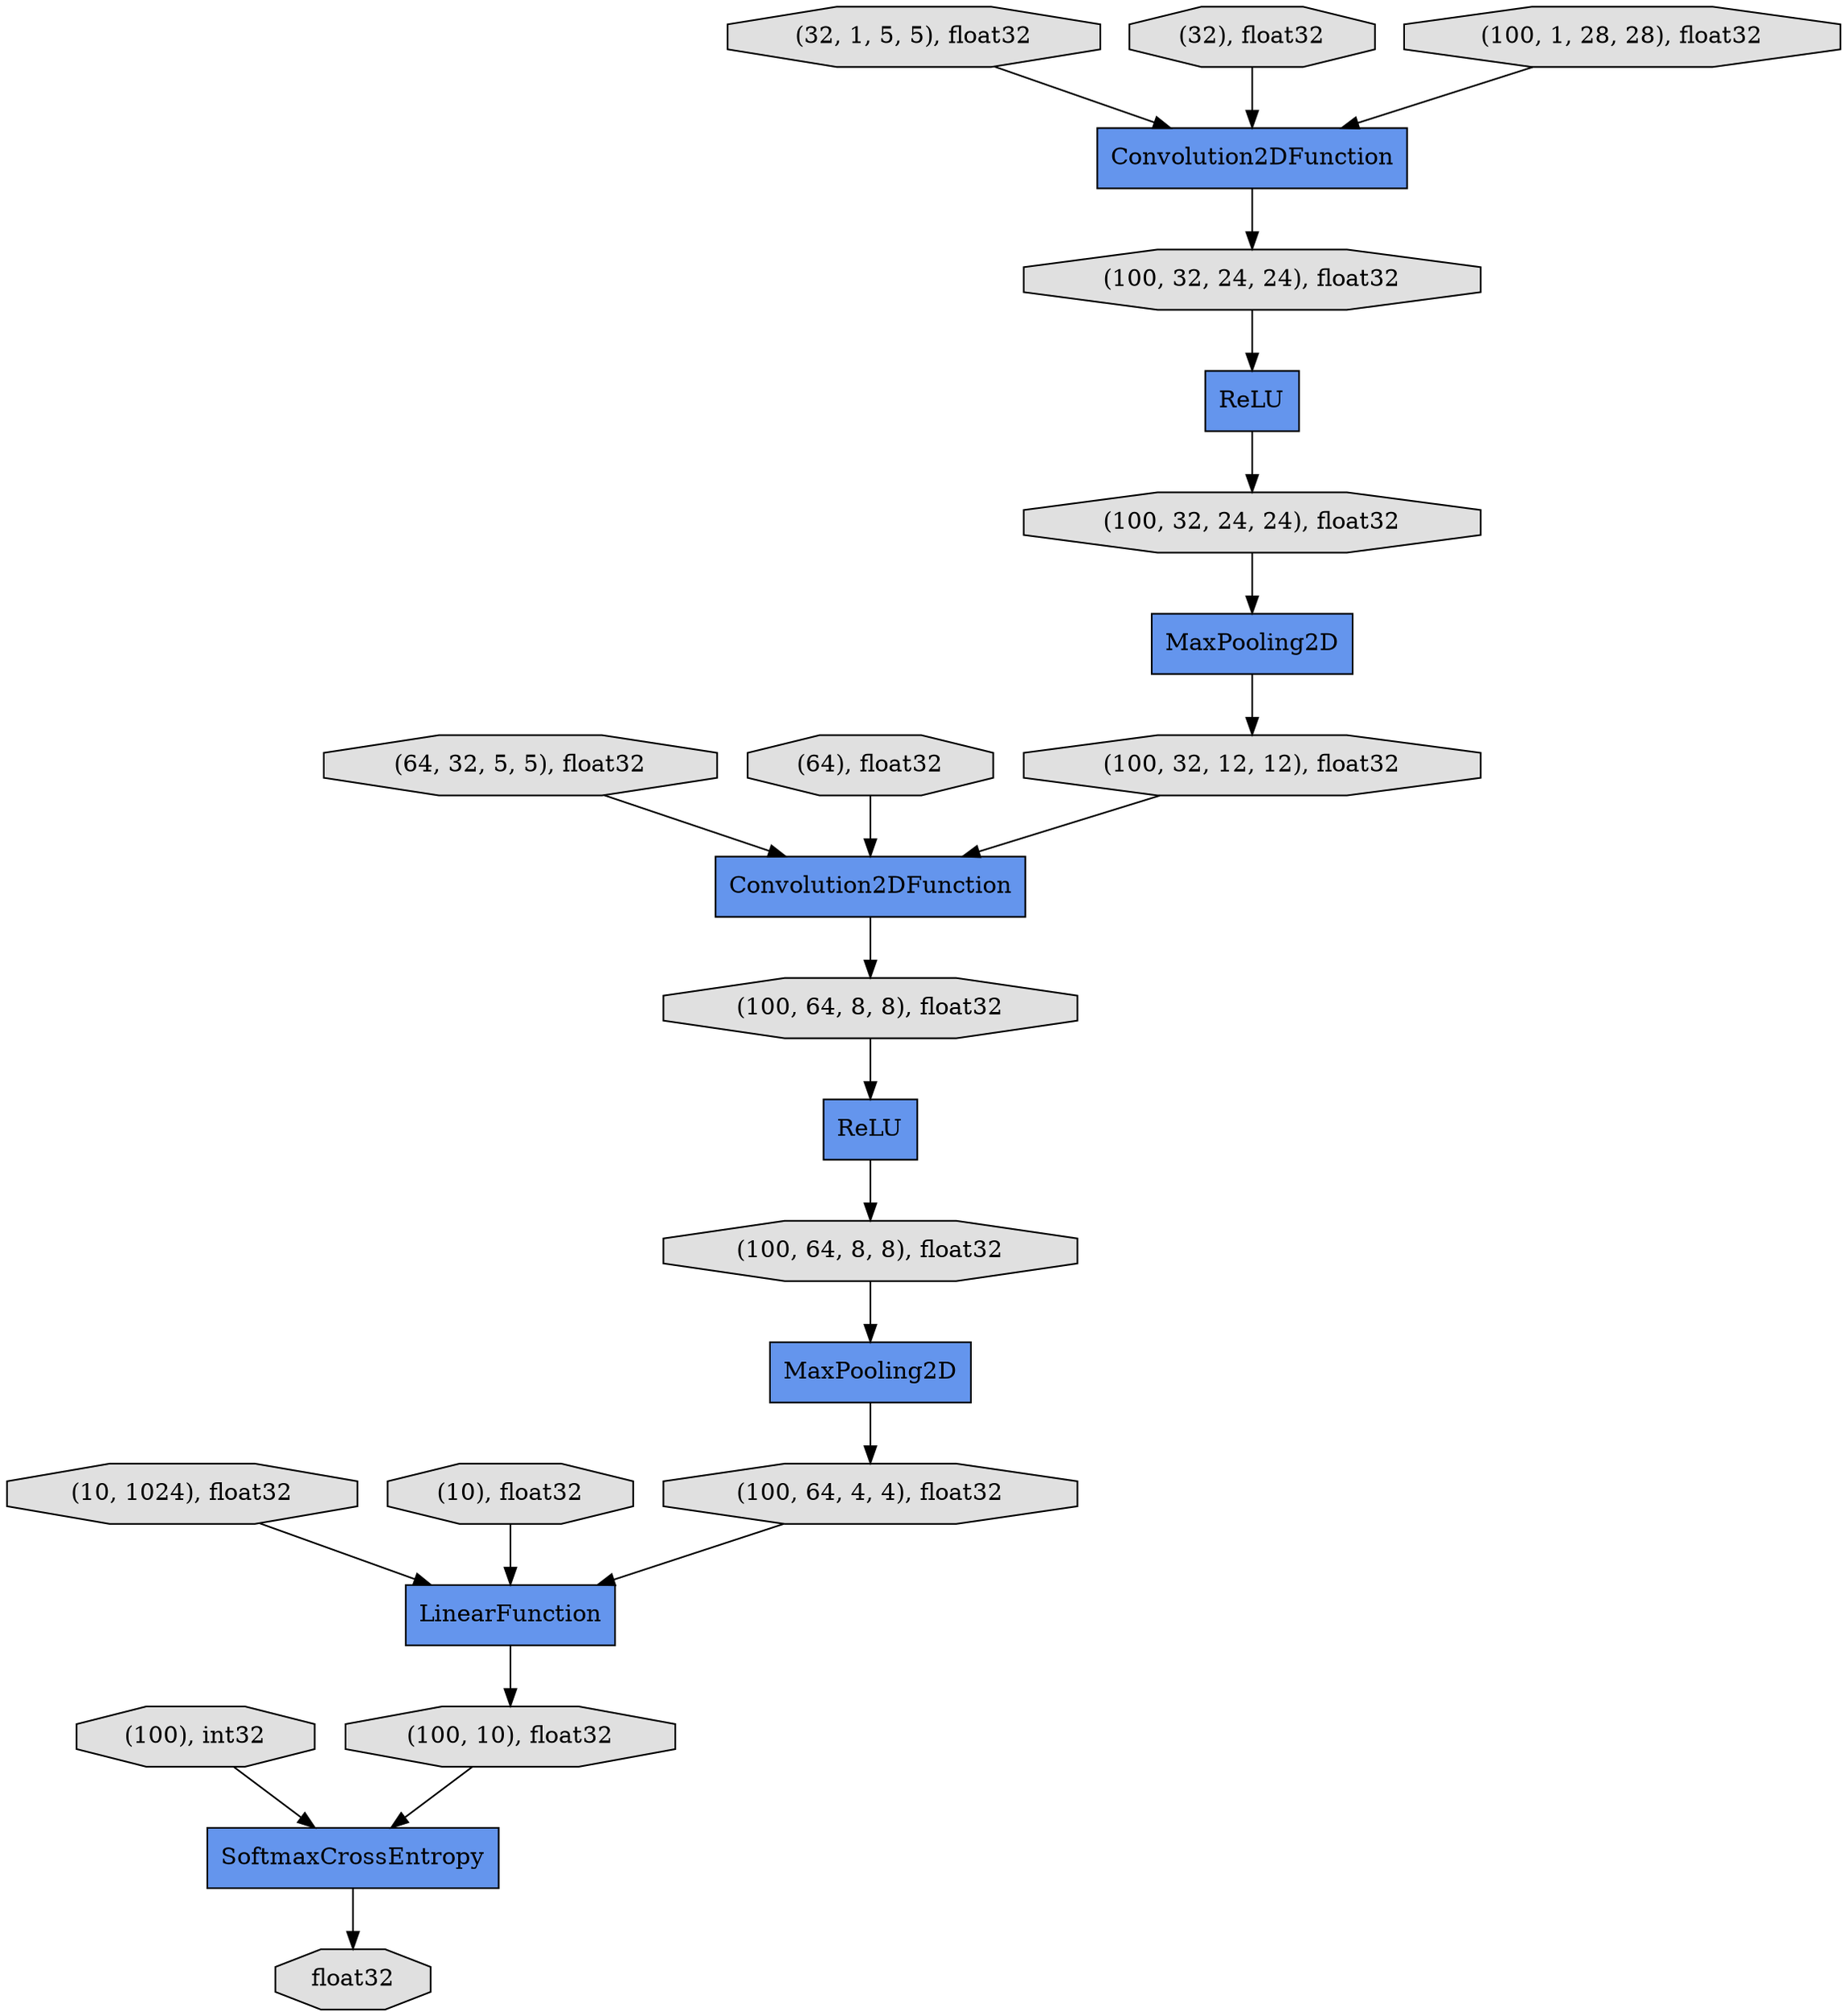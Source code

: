 digraph graphname{rankdir=TB;4401661992 [fillcolor="#E0E0E0",shape="octagon",label="(100, 32, 24, 24), float32",style="filled"];4401662048 [fillcolor="#E0E0E0",shape="octagon",label="(100, 32, 24, 24), float32",style="filled"];4401662104 [fillcolor="#6495ED",shape="record",label="ReLU",style="filled"];4381747576 [fillcolor="#6495ED",shape="record",label="Convolution2DFunction",style="filled"];4401662384 [fillcolor="#6495ED",shape="record",label="MaxPooling2D",style="filled"];4401662552 [fillcolor="#E0E0E0",shape="octagon",label="(100, 64, 8, 8), float32",style="filled"];4401662720 [fillcolor="#E0E0E0",shape="octagon",label="(100, 64, 8, 8), float32",style="filled"];4401060664 [fillcolor="#E0E0E0",shape="octagon",label="(32, 1, 5, 5), float32",style="filled"];4401660760 [fillcolor="#6495ED",shape="record",label="Convolution2DFunction",style="filled"];4401060720 [fillcolor="#E0E0E0",shape="octagon",label="(32), float32",style="filled"];4379106216 [fillcolor="#6495ED",shape="record",label="ReLU",style="filled"];4401060776 [fillcolor="#E0E0E0",shape="octagon",label="(64, 32, 5, 5), float32",style="filled"];4401662888 [fillcolor="#6495ED",shape="record",label="MaxPooling2D",style="filled"];4401662944 [fillcolor="#E0E0E0",shape="octagon",label="(100, 10), float32",style="filled"];4401060888 [fillcolor="#E0E0E0",shape="octagon",label="(64), float32",style="filled"];4401663056 [fillcolor="#6495ED",shape="record",label="LinearFunction",style="filled"];4401663112 [fillcolor="#E0E0E0",shape="octagon",label="(100, 64, 4, 4), float32",style="filled"];4401061000 [fillcolor="#E0E0E0",shape="octagon",label="(10, 1024), float32",style="filled"];4401061112 [fillcolor="#E0E0E0",shape="octagon",label="(10), float32",style="filled"];4378422632 [fillcolor="#E0E0E0",shape="octagon",label="(100, 32, 12, 12), float32",style="filled"];4401663448 [fillcolor="#6495ED",shape="record",label="SoftmaxCrossEntropy",style="filled"];4401663504 [fillcolor="#E0E0E0",shape="octagon",label="float32",style="filled"];4401661768 [fillcolor="#E0E0E0",shape="octagon",label="(100), int32",style="filled"];4401661880 [fillcolor="#E0E0E0",shape="octagon",label="(100, 1, 28, 28), float32",style="filled"];4401662048 -> 4401662104;4401060888 -> 4381747576;4401661880 -> 4401660760;4401662888 -> 4401663112;4401662720 -> 4379106216;4401061112 -> 4401663056;4401663112 -> 4401663056;4401061000 -> 4401663056;4401662384 -> 4378422632;4401060776 -> 4381747576;4401662944 -> 4401663448;4401661768 -> 4401663448;4379106216 -> 4401662552;4401060720 -> 4401660760;4401660760 -> 4401662048;4401661992 -> 4401662384;4401060664 -> 4401660760;4401663056 -> 4401662944;4378422632 -> 4381747576;4401663448 -> 4401663504;4401662552 -> 4401662888;4381747576 -> 4401662720;4401662104 -> 4401661992;}